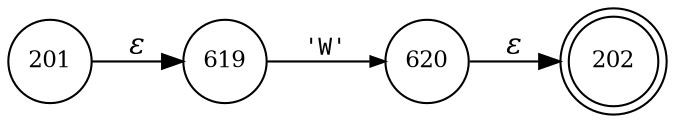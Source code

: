 digraph ATN {
rankdir=LR;
s202[fontsize=11, label="202", shape=doublecircle, fixedsize=true, width=.6];
s201[fontsize=11,label="201", shape=circle, fixedsize=true, width=.55, peripheries=1];
s619[fontsize=11,label="619", shape=circle, fixedsize=true, width=.55, peripheries=1];
s620[fontsize=11,label="620", shape=circle, fixedsize=true, width=.55, peripheries=1];
s201 -> s619 [fontname="Times-Italic", label="&epsilon;"];
s619 -> s620 [fontsize=11, fontname="Courier", arrowsize=.7, label = "'W'", arrowhead = normal];
s620 -> s202 [fontname="Times-Italic", label="&epsilon;"];
}